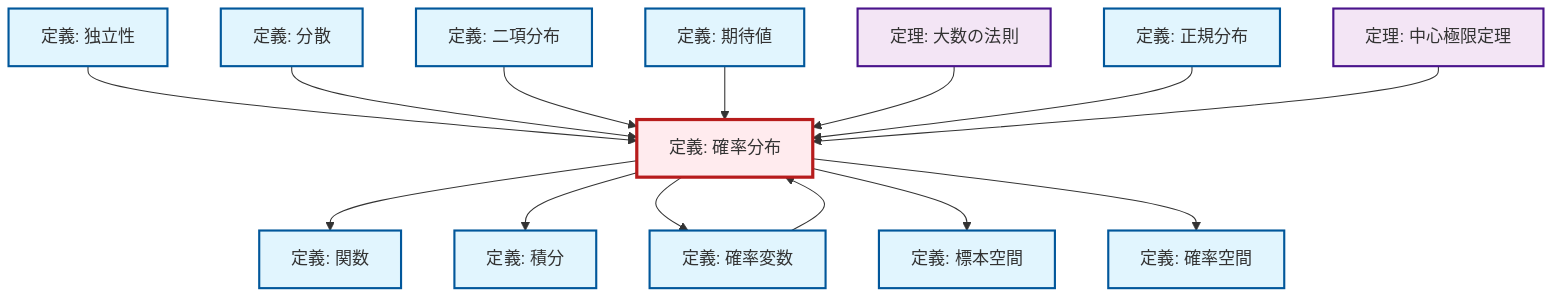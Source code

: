 graph TD
    classDef definition fill:#e1f5fe,stroke:#01579b,stroke-width:2px
    classDef theorem fill:#f3e5f5,stroke:#4a148c,stroke-width:2px
    classDef axiom fill:#fff3e0,stroke:#e65100,stroke-width:2px
    classDef example fill:#e8f5e9,stroke:#1b5e20,stroke-width:2px
    classDef current fill:#ffebee,stroke:#b71c1c,stroke-width:3px
    def-integral["定義: 積分"]:::definition
    def-independence["定義: 独立性"]:::definition
    thm-central-limit["定理: 中心極限定理"]:::theorem
    def-expectation["定義: 期待値"]:::definition
    def-sample-space["定義: 標本空間"]:::definition
    def-variance["定義: 分散"]:::definition
    def-normal-distribution["定義: 正規分布"]:::definition
    def-binomial-distribution["定義: 二項分布"]:::definition
    def-probability-space["定義: 確率空間"]:::definition
    thm-law-of-large-numbers["定理: 大数の法則"]:::theorem
    def-probability-distribution["定義: 確率分布"]:::definition
    def-function["定義: 関数"]:::definition
    def-random-variable["定義: 確率変数"]:::definition
    def-independence --> def-probability-distribution
    def-variance --> def-probability-distribution
    def-probability-distribution --> def-function
    def-probability-distribution --> def-integral
    def-binomial-distribution --> def-probability-distribution
    def-expectation --> def-probability-distribution
    def-probability-distribution --> def-random-variable
    thm-law-of-large-numbers --> def-probability-distribution
    def-random-variable --> def-probability-distribution
    def-normal-distribution --> def-probability-distribution
    thm-central-limit --> def-probability-distribution
    def-probability-distribution --> def-sample-space
    def-probability-distribution --> def-probability-space
    class def-probability-distribution current